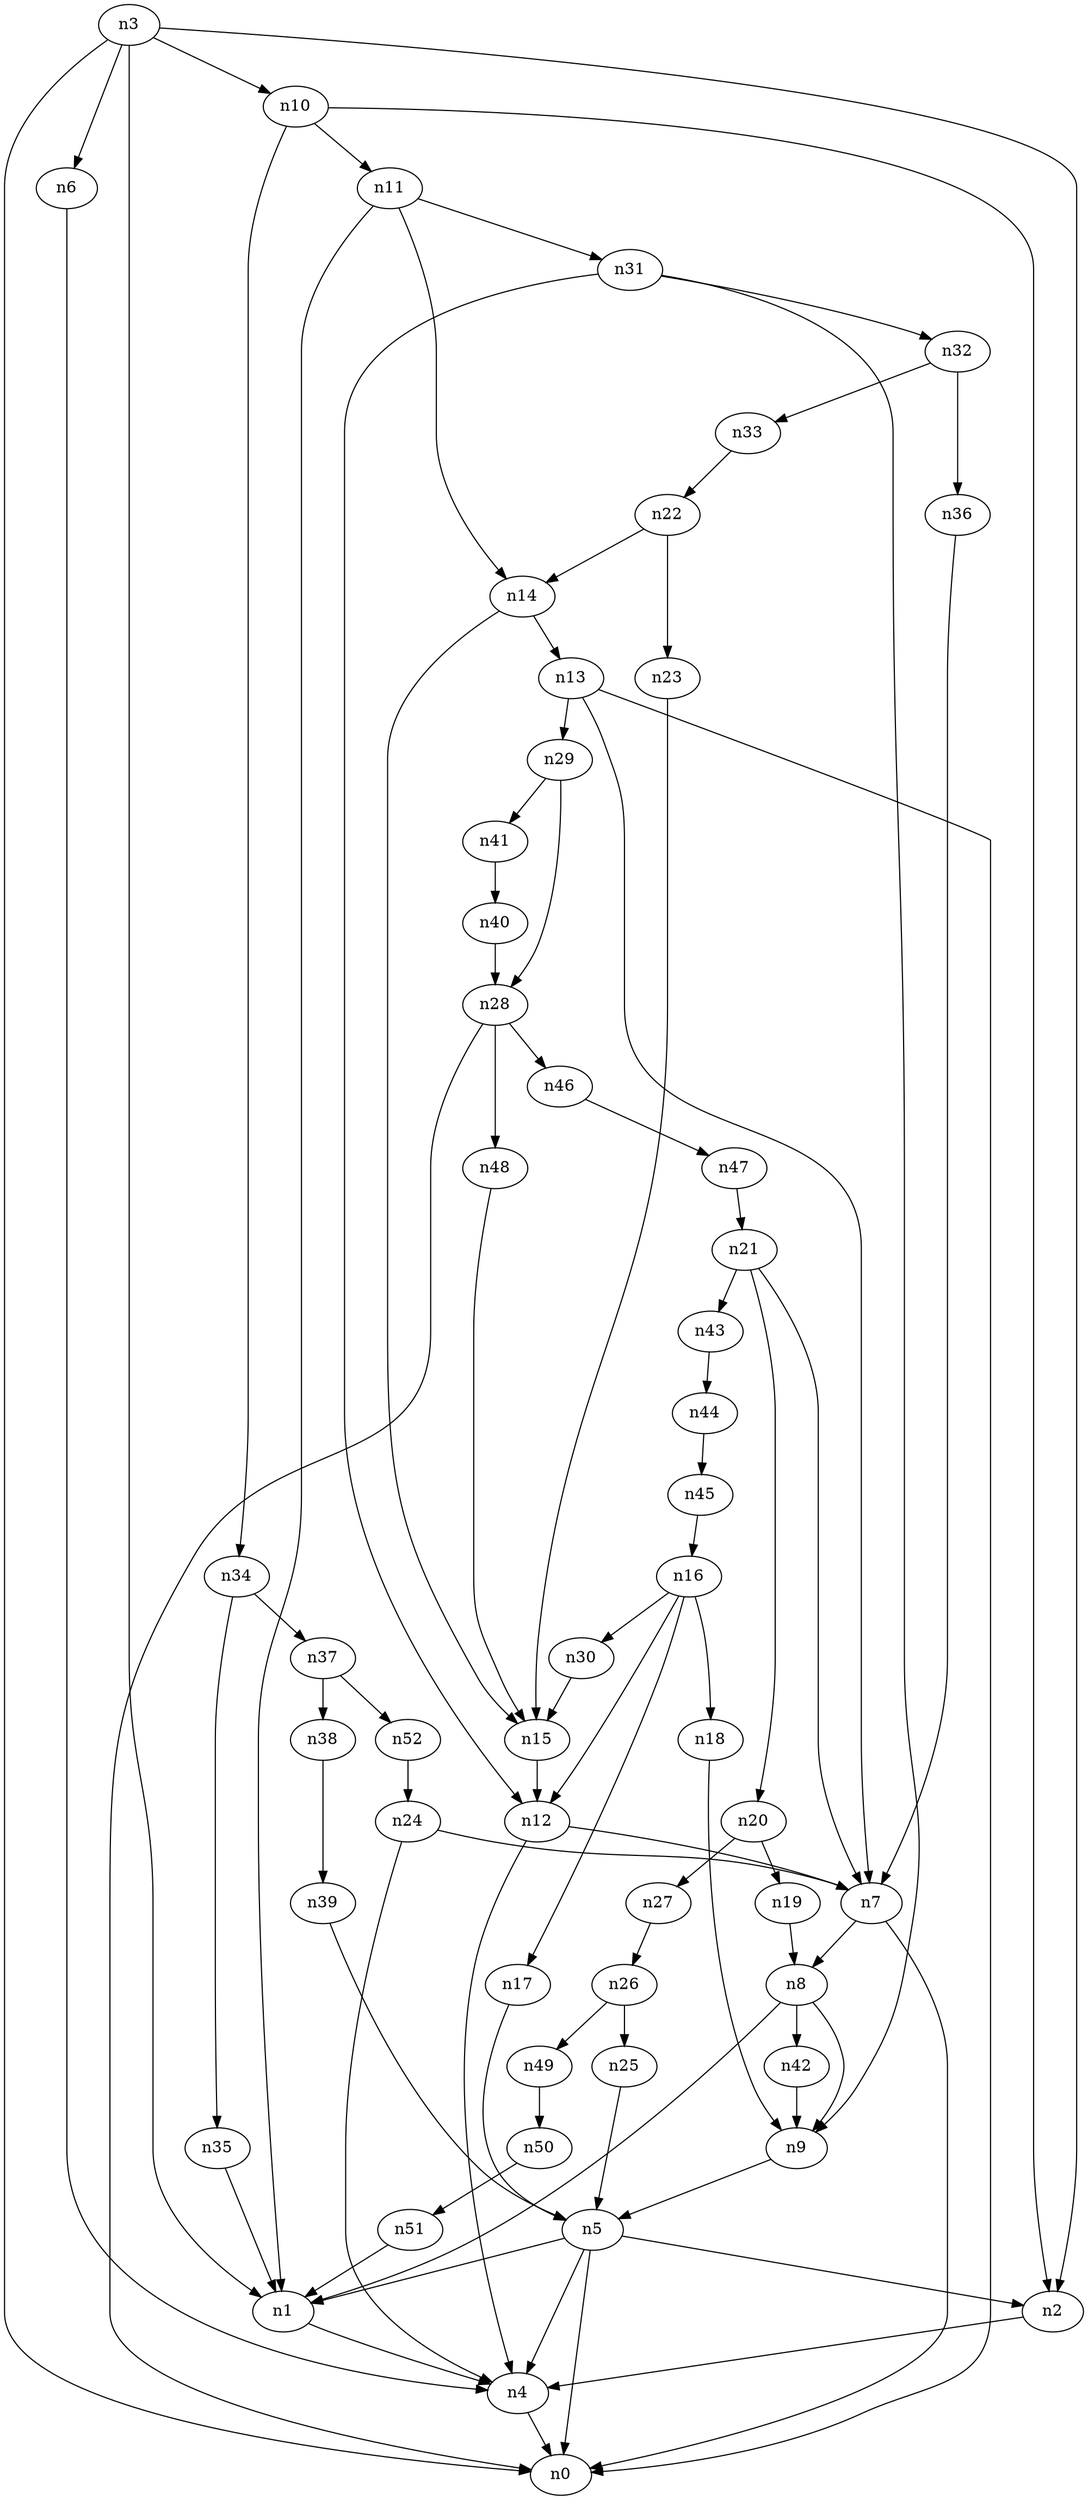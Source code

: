 digraph G {
	n1 -> n4	 [_graphml_id=e4];
	n2 -> n4	 [_graphml_id=e7];
	n3 -> n0	 [_graphml_id=e0];
	n3 -> n1	 [_graphml_id=e3];
	n3 -> n2	 [_graphml_id=e6];
	n3 -> n6	 [_graphml_id=e9];
	n3 -> n10	 [_graphml_id=e40];
	n4 -> n0	 [_graphml_id=e1];
	n5 -> n0	 [_graphml_id=e2];
	n5 -> n1	 [_graphml_id=e5];
	n5 -> n2	 [_graphml_id=e8];
	n5 -> n4	 [_graphml_id=e11];
	n6 -> n4	 [_graphml_id=e10];
	n7 -> n0	 [_graphml_id=e12];
	n7 -> n8	 [_graphml_id=e13];
	n8 -> n1	 [_graphml_id=e30];
	n8 -> n9	 [_graphml_id=e14];
	n8 -> n42	 [_graphml_id=e69];
	n9 -> n5	 [_graphml_id=e15];
	n10 -> n2	 [_graphml_id=e16];
	n10 -> n11	 [_graphml_id=e17];
	n10 -> n34	 [_graphml_id=e55];
	n11 -> n1	 [_graphml_id=e18];
	n11 -> n14	 [_graphml_id=e50];
	n11 -> n31	 [_graphml_id=e51];
	n12 -> n4	 [_graphml_id=e20];
	n12 -> n7	 [_graphml_id=e19];
	n13 -> n0	 [_graphml_id=e21];
	n13 -> n7	 [_graphml_id=e70];
	n13 -> n29	 [_graphml_id=e47];
	n14 -> n13	 [_graphml_id=e22];
	n14 -> n15	 [_graphml_id=e23];
	n15 -> n12	 [_graphml_id=e24];
	n16 -> n12	 [_graphml_id=e25];
	n16 -> n17	 [_graphml_id=e26];
	n16 -> n18	 [_graphml_id=e29];
	n16 -> n30	 [_graphml_id=e49];
	n17 -> n5	 [_graphml_id=e27];
	n18 -> n9	 [_graphml_id=e28];
	n19 -> n8	 [_graphml_id=e31];
	n20 -> n19	 [_graphml_id=e32];
	n20 -> n27	 [_graphml_id=e44];
	n21 -> n7	 [_graphml_id=e34];
	n21 -> n20	 [_graphml_id=e33];
	n21 -> n43	 [_graphml_id=e71];
	n22 -> n14	 [_graphml_id=e35];
	n22 -> n23	 [_graphml_id=e36];
	n23 -> n15	 [_graphml_id=e37];
	n24 -> n4	 [_graphml_id=e39];
	n24 -> n7	 [_graphml_id=e38];
	n25 -> n5	 [_graphml_id=e41];
	n26 -> n25	 [_graphml_id=e42];
	n26 -> n49	 [_graphml_id=e81];
	n27 -> n26	 [_graphml_id=e43];
	n28 -> n0	 [_graphml_id=e45];
	n28 -> n46	 [_graphml_id=e75];
	n28 -> n48	 [_graphml_id=e79];
	n29 -> n28	 [_graphml_id=e46];
	n29 -> n41	 [_graphml_id=e67];
	n30 -> n15	 [_graphml_id=e48];
	n31 -> n9	 [_graphml_id=e80];
	n31 -> n12	 [_graphml_id=e60];
	n31 -> n32	 [_graphml_id=e52];
	n32 -> n33	 [_graphml_id=e53];
	n32 -> n36	 [_graphml_id=e59];
	n33 -> n22	 [_graphml_id=e54];
	n34 -> n35	 [_graphml_id=e56];
	n34 -> n37	 [_graphml_id=e61];
	n35 -> n1	 [_graphml_id=e57];
	n36 -> n7	 [_graphml_id=e58];
	n37 -> n38	 [_graphml_id=e62];
	n37 -> n52	 [_graphml_id=e86];
	n38 -> n39	 [_graphml_id=e63];
	n39 -> n5	 [_graphml_id=e64];
	n40 -> n28	 [_graphml_id=e65];
	n41 -> n40	 [_graphml_id=e66];
	n42 -> n9	 [_graphml_id=e68];
	n43 -> n44	 [_graphml_id=e72];
	n44 -> n45	 [_graphml_id=e73];
	n45 -> n16	 [_graphml_id=e74];
	n46 -> n47	 [_graphml_id=e76];
	n47 -> n21	 [_graphml_id=e77];
	n48 -> n15	 [_graphml_id=e78];
	n49 -> n50	 [_graphml_id=e82];
	n50 -> n51	 [_graphml_id=e83];
	n51 -> n1	 [_graphml_id=e84];
	n52 -> n24	 [_graphml_id=e85];
}
